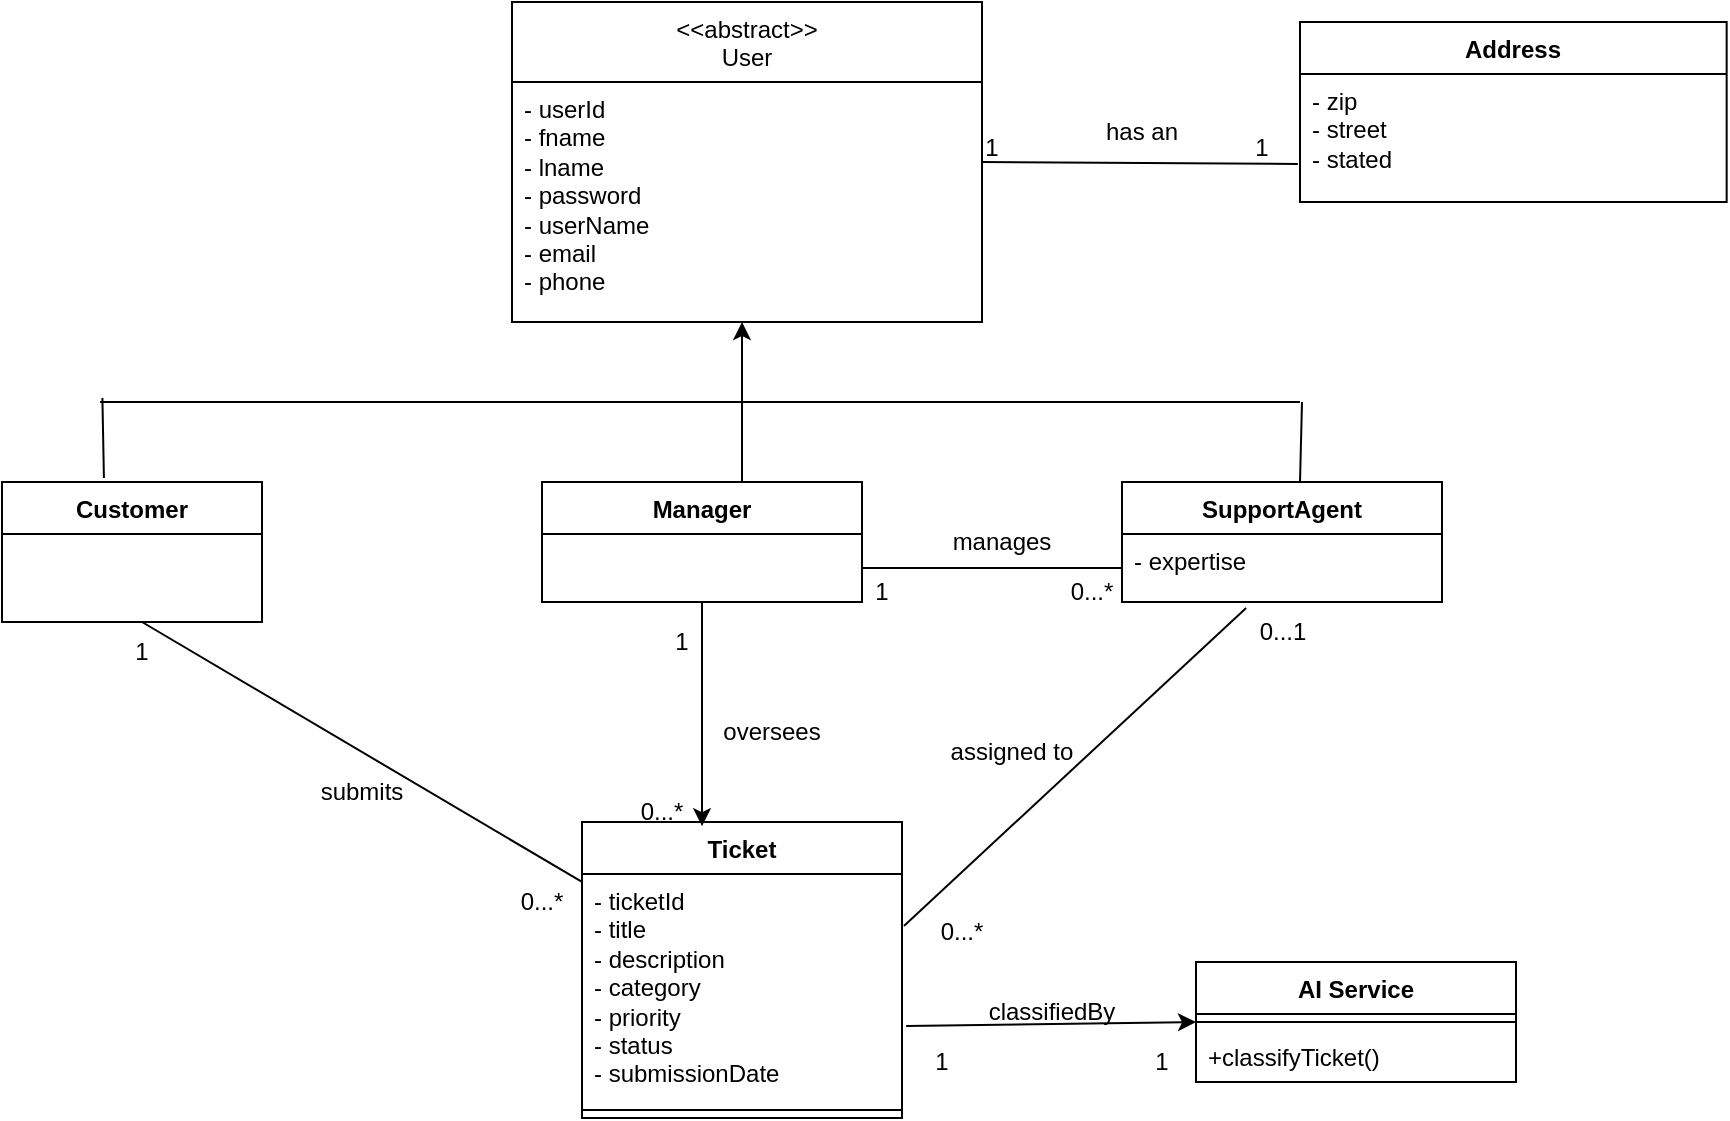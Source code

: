 <mxfile version="28.2.5">
  <diagram id="C5RBs43oDa-KdzZeNtuy" name="Page-1">
    <mxGraphModel dx="1426" dy="824" grid="1" gridSize="10" guides="1" tooltips="1" connect="1" arrows="1" fold="1" page="1" pageScale="1" pageWidth="827" pageHeight="1169" math="0" shadow="0">
      <root>
        <mxCell id="WIyWlLk6GJQsqaUBKTNV-0" />
        <mxCell id="WIyWlLk6GJQsqaUBKTNV-1" parent="WIyWlLk6GJQsqaUBKTNV-0" />
        <mxCell id="71lClSp7RUNjS941d05Q-2" value="&lt;span style=&quot;font-weight: normal;&quot;&gt;&amp;lt;&amp;lt;abstract&amp;gt;&amp;gt;&lt;/span&gt;&lt;div&gt;&lt;span style=&quot;font-weight: normal;&quot;&gt;User&lt;/span&gt;&lt;/div&gt;" style="swimlane;fontStyle=1;align=center;verticalAlign=top;childLayout=stackLayout;horizontal=1;startSize=40;horizontalStack=0;resizeParent=1;resizeParentMax=0;resizeLast=0;collapsible=1;marginBottom=0;whiteSpace=wrap;html=1;" vertex="1" parent="WIyWlLk6GJQsqaUBKTNV-1">
          <mxGeometry x="325" y="120" width="235" height="160" as="geometry" />
        </mxCell>
        <mxCell id="71lClSp7RUNjS941d05Q-3" value="- userId&lt;div&gt;- fname&lt;/div&gt;&lt;div&gt;- lname&lt;/div&gt;&lt;div&gt;- password&lt;/div&gt;&lt;div&gt;- userName&lt;/div&gt;&lt;div&gt;- email&lt;/div&gt;&lt;div&gt;- phone&lt;/div&gt;" style="text;strokeColor=none;fillColor=none;align=left;verticalAlign=top;spacingLeft=4;spacingRight=4;overflow=hidden;rotatable=0;points=[[0,0.5],[1,0.5]];portConstraint=eastwest;whiteSpace=wrap;html=1;" vertex="1" parent="71lClSp7RUNjS941d05Q-2">
          <mxGeometry y="40" width="235" height="120" as="geometry" />
        </mxCell>
        <mxCell id="71lClSp7RUNjS941d05Q-6" value="Customer" style="swimlane;fontStyle=1;align=center;verticalAlign=top;childLayout=stackLayout;horizontal=1;startSize=26;horizontalStack=0;resizeParent=1;resizeParentMax=0;resizeLast=0;collapsible=1;marginBottom=0;whiteSpace=wrap;html=1;" vertex="1" parent="WIyWlLk6GJQsqaUBKTNV-1">
          <mxGeometry x="70" y="360" width="130" height="70" as="geometry" />
        </mxCell>
        <mxCell id="71lClSp7RUNjS941d05Q-10" value="Ticket" style="swimlane;fontStyle=1;align=center;verticalAlign=top;childLayout=stackLayout;horizontal=1;startSize=26;horizontalStack=0;resizeParent=1;resizeParentMax=0;resizeLast=0;collapsible=1;marginBottom=0;whiteSpace=wrap;html=1;" vertex="1" parent="WIyWlLk6GJQsqaUBKTNV-1">
          <mxGeometry x="360" y="530" width="160" height="148" as="geometry" />
        </mxCell>
        <mxCell id="71lClSp7RUNjS941d05Q-11" value="- ticketId&lt;div&gt;- title&lt;/div&gt;&lt;div&gt;- description&lt;/div&gt;&lt;div&gt;- category&lt;/div&gt;&lt;div&gt;- priority&lt;/div&gt;&lt;div&gt;- status&lt;/div&gt;&lt;div&gt;- submissionDate&lt;/div&gt;" style="text;strokeColor=none;fillColor=none;align=left;verticalAlign=top;spacingLeft=4;spacingRight=4;overflow=hidden;rotatable=0;points=[[0,0.5],[1,0.5]];portConstraint=eastwest;whiteSpace=wrap;html=1;" vertex="1" parent="71lClSp7RUNjS941d05Q-10">
          <mxGeometry y="26" width="160" height="114" as="geometry" />
        </mxCell>
        <mxCell id="71lClSp7RUNjS941d05Q-12" value="" style="line;strokeWidth=1;fillColor=none;align=left;verticalAlign=middle;spacingTop=-1;spacingLeft=3;spacingRight=3;rotatable=0;labelPosition=right;points=[];portConstraint=eastwest;strokeColor=inherit;" vertex="1" parent="71lClSp7RUNjS941d05Q-10">
          <mxGeometry y="140" width="160" height="8" as="geometry" />
        </mxCell>
        <mxCell id="71lClSp7RUNjS941d05Q-14" value="SupportAgent" style="swimlane;fontStyle=1;align=center;verticalAlign=top;childLayout=stackLayout;horizontal=1;startSize=26;horizontalStack=0;resizeParent=1;resizeParentMax=0;resizeLast=0;collapsible=1;marginBottom=0;whiteSpace=wrap;html=1;" vertex="1" parent="WIyWlLk6GJQsqaUBKTNV-1">
          <mxGeometry x="630" y="360" width="160" height="60" as="geometry" />
        </mxCell>
        <mxCell id="71lClSp7RUNjS941d05Q-15" value="- expertise" style="text;strokeColor=none;fillColor=none;align=left;verticalAlign=top;spacingLeft=4;spacingRight=4;overflow=hidden;rotatable=0;points=[[0,0.5],[1,0.5]];portConstraint=eastwest;whiteSpace=wrap;html=1;" vertex="1" parent="71lClSp7RUNjS941d05Q-14">
          <mxGeometry y="26" width="160" height="34" as="geometry" />
        </mxCell>
        <mxCell id="71lClSp7RUNjS941d05Q-16" value="" style="line;strokeWidth=1;fillColor=none;align=left;verticalAlign=middle;spacingTop=-1;spacingLeft=3;spacingRight=3;rotatable=0;labelPosition=right;points=[];portConstraint=eastwest;strokeColor=inherit;" vertex="1" parent="71lClSp7RUNjS941d05Q-14">
          <mxGeometry y="60" width="160" as="geometry" />
        </mxCell>
        <mxCell id="71lClSp7RUNjS941d05Q-21" value="Manager" style="swimlane;fontStyle=1;align=center;verticalAlign=top;childLayout=stackLayout;horizontal=1;startSize=26;horizontalStack=0;resizeParent=1;resizeParentMax=0;resizeLast=0;collapsible=1;marginBottom=0;whiteSpace=wrap;html=1;" vertex="1" parent="WIyWlLk6GJQsqaUBKTNV-1">
          <mxGeometry x="340" y="360" width="160" height="60" as="geometry" />
        </mxCell>
        <mxCell id="71lClSp7RUNjS941d05Q-22" value="AI Service" style="swimlane;fontStyle=1;align=center;verticalAlign=top;childLayout=stackLayout;horizontal=1;startSize=26;horizontalStack=0;resizeParent=1;resizeParentMax=0;resizeLast=0;collapsible=1;marginBottom=0;whiteSpace=wrap;html=1;" vertex="1" parent="WIyWlLk6GJQsqaUBKTNV-1">
          <mxGeometry x="667" y="600" width="160" height="60" as="geometry" />
        </mxCell>
        <mxCell id="71lClSp7RUNjS941d05Q-24" value="" style="line;strokeWidth=1;fillColor=none;align=left;verticalAlign=middle;spacingTop=-1;spacingLeft=3;spacingRight=3;rotatable=0;labelPosition=right;points=[];portConstraint=eastwest;strokeColor=inherit;" vertex="1" parent="71lClSp7RUNjS941d05Q-22">
          <mxGeometry y="26" width="160" height="8" as="geometry" />
        </mxCell>
        <mxCell id="71lClSp7RUNjS941d05Q-25" value="+classifyTicket()" style="text;strokeColor=none;fillColor=none;align=left;verticalAlign=top;spacingLeft=4;spacingRight=4;overflow=hidden;rotatable=0;points=[[0,0.5],[1,0.5]];portConstraint=eastwest;whiteSpace=wrap;html=1;" vertex="1" parent="71lClSp7RUNjS941d05Q-22">
          <mxGeometry y="34" width="160" height="26" as="geometry" />
        </mxCell>
        <mxCell id="71lClSp7RUNjS941d05Q-26" value="Address" style="swimlane;fontStyle=1;align=center;verticalAlign=top;childLayout=stackLayout;horizontal=1;startSize=26;horizontalStack=0;resizeParent=1;resizeParentMax=0;resizeLast=0;collapsible=1;marginBottom=0;whiteSpace=wrap;html=1;" vertex="1" parent="WIyWlLk6GJQsqaUBKTNV-1">
          <mxGeometry x="719" y="130" width="213.33" height="90" as="geometry" />
        </mxCell>
        <mxCell id="71lClSp7RUNjS941d05Q-27" value="- zip&amp;nbsp;&lt;div&gt;- street&amp;nbsp;&lt;/div&gt;&lt;div&gt;- stated&lt;/div&gt;" style="text;strokeColor=none;fillColor=none;align=left;verticalAlign=top;spacingLeft=4;spacingRight=4;overflow=hidden;rotatable=0;points=[[0,0.5],[1,0.5]];portConstraint=eastwest;whiteSpace=wrap;html=1;" vertex="1" parent="71lClSp7RUNjS941d05Q-26">
          <mxGeometry y="26" width="213.33" height="64" as="geometry" />
        </mxCell>
        <mxCell id="71lClSp7RUNjS941d05Q-31" value="" style="line;strokeWidth=1;fillColor=none;align=left;verticalAlign=middle;spacingTop=-1;spacingLeft=3;spacingRight=3;rotatable=0;labelPosition=right;points=[];portConstraint=eastwest;strokeColor=inherit;" vertex="1" parent="WIyWlLk6GJQsqaUBKTNV-1">
          <mxGeometry x="119" y="316" width="600" height="8" as="geometry" />
        </mxCell>
        <mxCell id="71lClSp7RUNjS941d05Q-32" value="" style="endArrow=none;html=1;rounded=0;entryX=0.002;entryY=0.25;entryDx=0;entryDy=0;entryPerimeter=0;exitX=0.392;exitY=-0.029;exitDx=0;exitDy=0;exitPerimeter=0;" edge="1" parent="WIyWlLk6GJQsqaUBKTNV-1" source="71lClSp7RUNjS941d05Q-6" target="71lClSp7RUNjS941d05Q-31">
          <mxGeometry width="50" height="50" relative="1" as="geometry">
            <mxPoint x="120" y="350" as="sourcePoint" />
            <mxPoint x="120" y="326" as="targetPoint" />
          </mxGeometry>
        </mxCell>
        <mxCell id="71lClSp7RUNjS941d05Q-36" value="" style="endArrow=none;html=1;rounded=0;" edge="1" parent="WIyWlLk6GJQsqaUBKTNV-1">
          <mxGeometry width="50" height="50" relative="1" as="geometry">
            <mxPoint x="440" y="320" as="sourcePoint" />
            <mxPoint x="440" y="360" as="targetPoint" />
          </mxGeometry>
        </mxCell>
        <mxCell id="71lClSp7RUNjS941d05Q-37" value="" style="endArrow=none;html=1;rounded=0;" edge="1" parent="WIyWlLk6GJQsqaUBKTNV-1">
          <mxGeometry width="50" height="50" relative="1" as="geometry">
            <mxPoint x="719" y="360" as="sourcePoint" />
            <mxPoint x="720" y="320" as="targetPoint" />
          </mxGeometry>
        </mxCell>
        <mxCell id="71lClSp7RUNjS941d05Q-38" value="" style="endArrow=classic;html=1;rounded=0;" edge="1" parent="WIyWlLk6GJQsqaUBKTNV-1">
          <mxGeometry width="50" height="50" relative="1" as="geometry">
            <mxPoint x="440" y="320" as="sourcePoint" />
            <mxPoint x="440" y="280" as="targetPoint" />
          </mxGeometry>
        </mxCell>
        <mxCell id="71lClSp7RUNjS941d05Q-39" value="" style="endArrow=none;html=1;rounded=0;exitX=0;exitY=0.035;exitDx=0;exitDy=0;exitPerimeter=0;" edge="1" parent="WIyWlLk6GJQsqaUBKTNV-1" source="71lClSp7RUNjS941d05Q-11">
          <mxGeometry width="50" height="50" relative="1" as="geometry">
            <mxPoint x="140" y="550" as="sourcePoint" />
            <mxPoint x="140" y="430" as="targetPoint" />
          </mxGeometry>
        </mxCell>
        <mxCell id="71lClSp7RUNjS941d05Q-40" value="" style="endArrow=none;html=1;rounded=0;entryX=-0.005;entryY=0.703;entryDx=0;entryDy=0;entryPerimeter=0;" edge="1" parent="WIyWlLk6GJQsqaUBKTNV-1" target="71lClSp7RUNjS941d05Q-27">
          <mxGeometry width="50" height="50" relative="1" as="geometry">
            <mxPoint x="560" y="200" as="sourcePoint" />
            <mxPoint x="600" y="150" as="targetPoint" />
          </mxGeometry>
        </mxCell>
        <mxCell id="71lClSp7RUNjS941d05Q-41" value="1" style="text;html=1;align=center;verticalAlign=middle;whiteSpace=wrap;rounded=0;" vertex="1" parent="WIyWlLk6GJQsqaUBKTNV-1">
          <mxGeometry x="550" y="178" width="30" height="30" as="geometry" />
        </mxCell>
        <mxCell id="71lClSp7RUNjS941d05Q-42" value="1" style="text;html=1;align=center;verticalAlign=middle;whiteSpace=wrap;rounded=0;" vertex="1" parent="WIyWlLk6GJQsqaUBKTNV-1">
          <mxGeometry x="670" y="178" width="60" height="30" as="geometry" />
        </mxCell>
        <mxCell id="71lClSp7RUNjS941d05Q-44" value="" style="endArrow=none;html=1;rounded=0;entryX=0.388;entryY=1.088;entryDx=0;entryDy=0;entryPerimeter=0;exitX=1.006;exitY=0.228;exitDx=0;exitDy=0;exitPerimeter=0;" edge="1" parent="WIyWlLk6GJQsqaUBKTNV-1" source="71lClSp7RUNjS941d05Q-11" target="71lClSp7RUNjS941d05Q-15">
          <mxGeometry width="50" height="50" relative="1" as="geometry">
            <mxPoint x="350" y="470" as="sourcePoint" />
            <mxPoint x="400" y="420" as="targetPoint" />
            <Array as="points" />
          </mxGeometry>
        </mxCell>
        <mxCell id="71lClSp7RUNjS941d05Q-48" value="0...*" style="text;html=1;align=center;verticalAlign=middle;whiteSpace=wrap;rounded=0;" vertex="1" parent="WIyWlLk6GJQsqaUBKTNV-1">
          <mxGeometry x="310" y="555" width="60" height="30" as="geometry" />
        </mxCell>
        <mxCell id="71lClSp7RUNjS941d05Q-49" value="1" style="text;html=1;align=center;verticalAlign=middle;whiteSpace=wrap;rounded=0;" vertex="1" parent="WIyWlLk6GJQsqaUBKTNV-1">
          <mxGeometry x="110" y="430" width="60" height="30" as="geometry" />
        </mxCell>
        <mxCell id="71lClSp7RUNjS941d05Q-50" value="submits" style="text;html=1;align=center;verticalAlign=middle;whiteSpace=wrap;rounded=0;" vertex="1" parent="WIyWlLk6GJQsqaUBKTNV-1">
          <mxGeometry x="220" y="500" width="60" height="30" as="geometry" />
        </mxCell>
        <mxCell id="71lClSp7RUNjS941d05Q-51" value="has an" style="text;html=1;align=center;verticalAlign=middle;whiteSpace=wrap;rounded=0;" vertex="1" parent="WIyWlLk6GJQsqaUBKTNV-1">
          <mxGeometry x="610" y="170" width="60" height="30" as="geometry" />
        </mxCell>
        <mxCell id="71lClSp7RUNjS941d05Q-53" value="manages" style="text;html=1;align=center;verticalAlign=middle;whiteSpace=wrap;rounded=0;" vertex="1" parent="WIyWlLk6GJQsqaUBKTNV-1">
          <mxGeometry x="540" y="375" width="60" height="30" as="geometry" />
        </mxCell>
        <mxCell id="71lClSp7RUNjS941d05Q-54" value="" style="endArrow=classic;html=1;rounded=0;exitX=1.013;exitY=0.667;exitDx=0;exitDy=0;exitPerimeter=0;entryX=0;entryY=0.5;entryDx=0;entryDy=0;" edge="1" parent="WIyWlLk6GJQsqaUBKTNV-1" source="71lClSp7RUNjS941d05Q-11" target="71lClSp7RUNjS941d05Q-22">
          <mxGeometry width="50" height="50" relative="1" as="geometry">
            <mxPoint x="550" y="660" as="sourcePoint" />
            <mxPoint x="600" y="610" as="targetPoint" />
          </mxGeometry>
        </mxCell>
        <mxCell id="71lClSp7RUNjS941d05Q-55" value="" style="endArrow=classic;html=1;rounded=0;exitX=0.5;exitY=1;exitDx=0;exitDy=0;entryX=0.375;entryY=0.014;entryDx=0;entryDy=0;entryPerimeter=0;" edge="1" parent="WIyWlLk6GJQsqaUBKTNV-1" source="71lClSp7RUNjS941d05Q-21" target="71lClSp7RUNjS941d05Q-10">
          <mxGeometry width="50" height="50" relative="1" as="geometry">
            <mxPoint x="430" y="500" as="sourcePoint" />
            <mxPoint x="480" y="450" as="targetPoint" />
          </mxGeometry>
        </mxCell>
        <mxCell id="71lClSp7RUNjS941d05Q-56" value="" style="endArrow=none;html=1;rounded=0;entryX=0;entryY=0.5;entryDx=0;entryDy=0;" edge="1" parent="WIyWlLk6GJQsqaUBKTNV-1" target="71lClSp7RUNjS941d05Q-15">
          <mxGeometry width="50" height="50" relative="1" as="geometry">
            <mxPoint x="500" y="403" as="sourcePoint" />
            <mxPoint x="580" y="400" as="targetPoint" />
          </mxGeometry>
        </mxCell>
        <mxCell id="71lClSp7RUNjS941d05Q-57" value="0...*" style="text;html=1;align=center;verticalAlign=middle;whiteSpace=wrap;rounded=0;" vertex="1" parent="WIyWlLk6GJQsqaUBKTNV-1">
          <mxGeometry x="520" y="570" width="60" height="30" as="geometry" />
        </mxCell>
        <mxCell id="71lClSp7RUNjS941d05Q-58" value="0...1" style="text;html=1;align=center;verticalAlign=middle;resizable=0;points=[];autosize=1;strokeColor=none;fillColor=none;" vertex="1" parent="WIyWlLk6GJQsqaUBKTNV-1">
          <mxGeometry x="685" y="420" width="50" height="30" as="geometry" />
        </mxCell>
        <mxCell id="71lClSp7RUNjS941d05Q-59" value="assigned to" style="text;html=1;align=center;verticalAlign=middle;whiteSpace=wrap;rounded=0;" vertex="1" parent="WIyWlLk6GJQsqaUBKTNV-1">
          <mxGeometry x="540" y="480" width="70" height="30" as="geometry" />
        </mxCell>
        <mxCell id="71lClSp7RUNjS941d05Q-62" value="0...*" style="text;html=1;align=center;verticalAlign=middle;whiteSpace=wrap;rounded=0;" vertex="1" parent="WIyWlLk6GJQsqaUBKTNV-1">
          <mxGeometry x="600" y="405" width="30" height="20" as="geometry" />
        </mxCell>
        <mxCell id="71lClSp7RUNjS941d05Q-65" value="1" style="text;html=1;align=center;verticalAlign=middle;whiteSpace=wrap;rounded=0;" vertex="1" parent="WIyWlLk6GJQsqaUBKTNV-1">
          <mxGeometry x="500" y="405" width="20" height="20" as="geometry" />
        </mxCell>
        <mxCell id="71lClSp7RUNjS941d05Q-66" value="1" style="text;html=1;align=center;verticalAlign=middle;whiteSpace=wrap;rounded=0;" vertex="1" parent="WIyWlLk6GJQsqaUBKTNV-1">
          <mxGeometry x="530" y="640" width="20" height="20" as="geometry" />
        </mxCell>
        <mxCell id="71lClSp7RUNjS941d05Q-67" value="1" style="text;html=1;align=center;verticalAlign=middle;whiteSpace=wrap;rounded=0;" vertex="1" parent="WIyWlLk6GJQsqaUBKTNV-1">
          <mxGeometry x="640" y="640" width="20" height="20" as="geometry" />
        </mxCell>
        <mxCell id="71lClSp7RUNjS941d05Q-68" value="classifiedBy" style="text;html=1;align=center;verticalAlign=middle;whiteSpace=wrap;rounded=0;" vertex="1" parent="WIyWlLk6GJQsqaUBKTNV-1">
          <mxGeometry x="560" y="610" width="70" height="30" as="geometry" />
        </mxCell>
        <mxCell id="71lClSp7RUNjS941d05Q-69" value="1" style="text;html=1;align=center;verticalAlign=middle;whiteSpace=wrap;rounded=0;" vertex="1" parent="WIyWlLk6GJQsqaUBKTNV-1">
          <mxGeometry x="400" y="430" width="20" height="20" as="geometry" />
        </mxCell>
        <mxCell id="71lClSp7RUNjS941d05Q-70" value="0...*" style="text;html=1;align=center;verticalAlign=middle;whiteSpace=wrap;rounded=0;" vertex="1" parent="WIyWlLk6GJQsqaUBKTNV-1">
          <mxGeometry x="370" y="510" width="60" height="30" as="geometry" />
        </mxCell>
        <mxCell id="71lClSp7RUNjS941d05Q-71" value="oversees" style="text;html=1;align=center;verticalAlign=middle;whiteSpace=wrap;rounded=0;" vertex="1" parent="WIyWlLk6GJQsqaUBKTNV-1">
          <mxGeometry x="420" y="470" width="70" height="30" as="geometry" />
        </mxCell>
      </root>
    </mxGraphModel>
  </diagram>
</mxfile>
